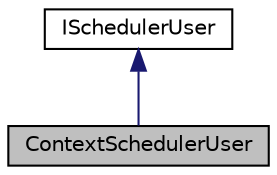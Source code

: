 digraph "ContextSchedulerUser"
{
 // LATEX_PDF_SIZE
  edge [fontname="Helvetica",fontsize="10",labelfontname="Helvetica",labelfontsize="10"];
  node [fontname="Helvetica",fontsize="10",shape=record];
  Node1 [label="ContextSchedulerUser",height=0.2,width=0.4,color="black", fillcolor="grey75", style="filled", fontcolor="black",tooltip=" "];
  Node2 -> Node1 [dir="back",color="midnightblue",fontsize="10",style="solid",fontname="Helvetica"];
  Node2 [label="ISchedulerUser",height=0.2,width=0.4,color="black", fillcolor="white", style="filled",URL="$classarm__compute_1_1test_1_1framework_1_1_i_scheduler_user.xhtml",tooltip="Scheduler user interface"];
}
